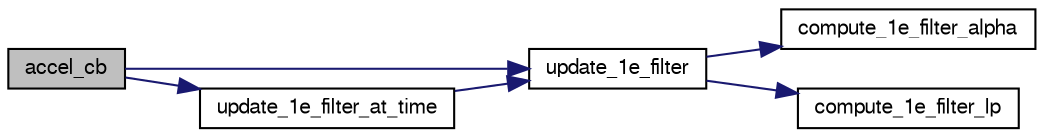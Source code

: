 digraph "accel_cb"
{
  edge [fontname="FreeSans",fontsize="10",labelfontname="FreeSans",labelfontsize="10"];
  node [fontname="FreeSans",fontsize="10",shape=record];
  rankdir="LR";
  Node1 [label="accel_cb",height=0.2,width=0.4,color="black", fillcolor="grey75", style="filled", fontcolor="black"];
  Node1 -> Node2 [color="midnightblue",fontsize="10",style="solid",fontname="FreeSans"];
  Node2 [label="update_1e_filter",height=0.2,width=0.4,color="black", fillcolor="white", style="filled",URL="$1e__filter_8h.html#aab2ef7a5d4de10a6cdf1603c914e321d",tooltip="Filter a float using the given One Euro Filter. "];
  Node2 -> Node3 [color="midnightblue",fontsize="10",style="solid",fontname="FreeSans"];
  Node3 [label="compute_1e_filter_alpha",height=0.2,width=0.4,color="black", fillcolor="white", style="filled",URL="$1e__filter_8h.html#aaa9eccba43c7a1dc898eb614cb786bc5",tooltip="Compute Alpha for a given One Euro Filter and a given cutoff frequency. "];
  Node2 -> Node4 [color="midnightblue",fontsize="10",style="solid",fontname="FreeSans"];
  Node4 [label="compute_1e_filter_lp",height=0.2,width=0.4,color="black", fillcolor="white", style="filled",URL="$1e__filter_8h.html#a31b91fa161d0ee0aef7b6106dd6f75df",tooltip="Filter a float using the given low-pass filter and the given alpha value. "];
  Node1 -> Node5 [color="midnightblue",fontsize="10",style="solid",fontname="FreeSans"];
  Node5 [label="update_1e_filter_at_time",height=0.2,width=0.4,color="black", fillcolor="white", style="filled",URL="$1e__filter_8h.html#a44707fb8b1604846ccdb71333a02b51e",tooltip="Filter a float using the given One Euro Filter and the given timestamp. "];
  Node5 -> Node2 [color="midnightblue",fontsize="10",style="solid",fontname="FreeSans"];
}
